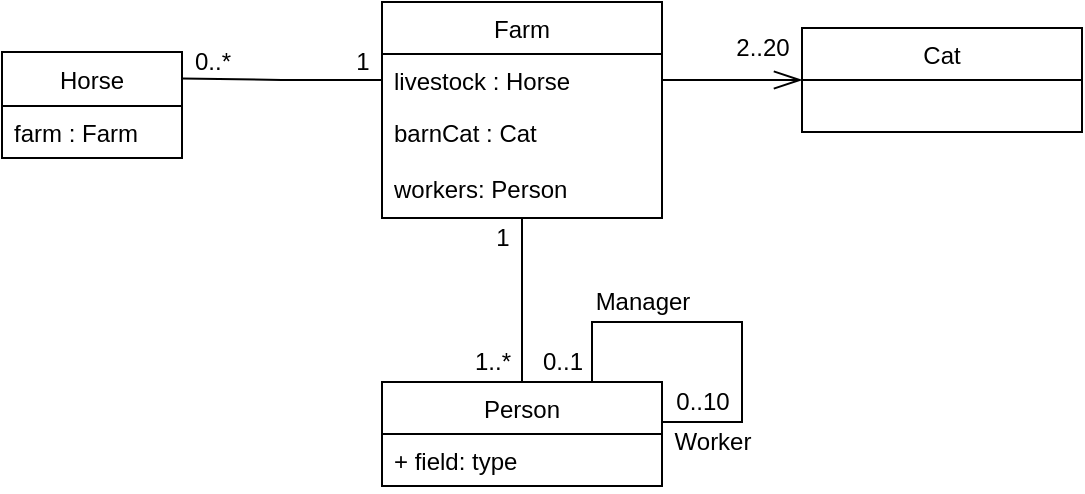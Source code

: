 <mxfile version="14.2.9" type="device"><diagram id="NsR7MPGY-A-VICxAC-vH" name="Page-1"><mxGraphModel dx="1422" dy="762" grid="1" gridSize="10" guides="1" tooltips="1" connect="1" arrows="1" fold="1" page="1" pageScale="1" pageWidth="850" pageHeight="1100" math="0" shadow="0"><root><mxCell id="0"/><mxCell id="1" parent="0"/><mxCell id="SbZIEmpBPGAKuF26mKRH-1" value="Horse" style="swimlane;fontStyle=0;childLayout=stackLayout;horizontal=1;startSize=27;fillColor=none;horizontalStack=0;resizeParent=1;resizeParentMax=0;resizeLast=0;collapsible=1;marginBottom=0;" vertex="1" parent="1"><mxGeometry x="40" y="65" width="90" height="53" as="geometry"/></mxCell><mxCell id="SbZIEmpBPGAKuF26mKRH-2" value="farm : Farm" style="text;strokeColor=none;fillColor=none;align=left;verticalAlign=top;spacingLeft=4;spacingRight=4;overflow=hidden;rotatable=0;points=[[0,0.5],[1,0.5]];portConstraint=eastwest;" vertex="1" parent="SbZIEmpBPGAKuF26mKRH-1"><mxGeometry y="27" width="90" height="26" as="geometry"/></mxCell><mxCell id="SbZIEmpBPGAKuF26mKRH-8" value="Farm" style="swimlane;fontStyle=0;childLayout=stackLayout;horizontal=1;startSize=26;fillColor=none;horizontalStack=0;resizeParent=1;resizeParentMax=0;resizeLast=0;collapsible=1;marginBottom=0;" vertex="1" parent="1"><mxGeometry x="230" y="40" width="140" height="108" as="geometry"/></mxCell><mxCell id="SbZIEmpBPGAKuF26mKRH-9" value="livestock : Horse" style="text;strokeColor=none;fillColor=none;align=left;verticalAlign=top;spacingLeft=4;spacingRight=4;overflow=hidden;rotatable=0;points=[[0,0.5],[1,0.5]];portConstraint=eastwest;" vertex="1" parent="SbZIEmpBPGAKuF26mKRH-8"><mxGeometry y="26" width="140" height="26" as="geometry"/></mxCell><mxCell id="SbZIEmpBPGAKuF26mKRH-10" value="barnCat : Cat" style="text;strokeColor=none;fillColor=none;align=left;verticalAlign=top;spacingLeft=4;spacingRight=4;overflow=hidden;rotatable=0;points=[[0,0.5],[1,0.5]];portConstraint=eastwest;" vertex="1" parent="SbZIEmpBPGAKuF26mKRH-8"><mxGeometry y="52" width="140" height="28" as="geometry"/></mxCell><mxCell id="SbZIEmpBPGAKuF26mKRH-37" value="workers: Person" style="text;strokeColor=none;fillColor=none;align=left;verticalAlign=top;spacingLeft=4;spacingRight=4;overflow=hidden;rotatable=0;points=[[0,0.5],[1,0.5]];portConstraint=eastwest;" vertex="1" parent="SbZIEmpBPGAKuF26mKRH-8"><mxGeometry y="80" width="140" height="28" as="geometry"/></mxCell><mxCell id="SbZIEmpBPGAKuF26mKRH-13" value="Cat" style="swimlane;fontStyle=0;childLayout=stackLayout;horizontal=1;startSize=26;fillColor=none;horizontalStack=0;resizeParent=1;resizeParentMax=0;resizeLast=0;collapsible=1;marginBottom=0;" vertex="1" parent="1"><mxGeometry x="440" y="53" width="140" height="52" as="geometry"/></mxCell><mxCell id="SbZIEmpBPGAKuF26mKRH-18" value="2..20" style="text;html=1;align=center;verticalAlign=middle;resizable=0;points=[];autosize=1;" vertex="1" parent="1"><mxGeometry x="400" y="53" width="40" height="20" as="geometry"/></mxCell><mxCell id="SbZIEmpBPGAKuF26mKRH-31" style="edgeStyle=orthogonalEdgeStyle;rounded=0;orthogonalLoop=1;jettySize=auto;html=1;endArrow=none;endFill=0;entryX=1;entryY=0.25;entryDx=0;entryDy=0;" edge="1" parent="1" source="SbZIEmpBPGAKuF26mKRH-9" target="SbZIEmpBPGAKuF26mKRH-1"><mxGeometry relative="1" as="geometry"><mxPoint x="150" y="80" as="targetPoint"/></mxGeometry></mxCell><mxCell id="SbZIEmpBPGAKuF26mKRH-17" value="" style="endArrow=openThin;endFill=0;endSize=12;html=1;exitX=1;exitY=0.5;exitDx=0;exitDy=0;entryX=0;entryY=0.5;entryDx=0;entryDy=0;" edge="1" parent="1" source="SbZIEmpBPGAKuF26mKRH-9" target="SbZIEmpBPGAKuF26mKRH-13"><mxGeometry width="160" relative="1" as="geometry"><mxPoint x="378" y="69" as="sourcePoint"/><mxPoint x="440" y="78" as="targetPoint"/></mxGeometry></mxCell><mxCell id="SbZIEmpBPGAKuF26mKRH-34" value="1" style="text;html=1;align=center;verticalAlign=middle;resizable=0;points=[];autosize=1;" vertex="1" parent="1"><mxGeometry x="210" y="60" width="20" height="20" as="geometry"/></mxCell><mxCell id="SbZIEmpBPGAKuF26mKRH-35" value="0..*" style="text;html=1;align=center;verticalAlign=middle;resizable=0;points=[];autosize=1;" vertex="1" parent="1"><mxGeometry x="130" y="60" width="30" height="20" as="geometry"/></mxCell><mxCell id="SbZIEmpBPGAKuF26mKRH-45" style="edgeStyle=orthogonalEdgeStyle;rounded=0;orthogonalLoop=1;jettySize=auto;html=1;entryX=0.5;entryY=1;entryDx=0;entryDy=0;endArrow=none;endFill=0;" edge="1" parent="1" source="SbZIEmpBPGAKuF26mKRH-38" target="SbZIEmpBPGAKuF26mKRH-8"><mxGeometry relative="1" as="geometry"/></mxCell><mxCell id="SbZIEmpBPGAKuF26mKRH-48" style="edgeStyle=orthogonalEdgeStyle;rounded=0;orthogonalLoop=1;jettySize=auto;html=1;exitX=0.75;exitY=0;exitDx=0;exitDy=0;endArrow=none;endFill=0;entryX=1;entryY=0.192;entryDx=0;entryDy=0;entryPerimeter=0;" edge="1" parent="1" source="SbZIEmpBPGAKuF26mKRH-38" target="SbZIEmpBPGAKuF26mKRH-38"><mxGeometry relative="1" as="geometry"><mxPoint x="380" y="240" as="targetPoint"/><Array as="points"><mxPoint x="335" y="200"/><mxPoint x="410" y="200"/><mxPoint x="410" y="250"/><mxPoint x="370" y="250"/></Array></mxGeometry></mxCell><mxCell id="SbZIEmpBPGAKuF26mKRH-38" value="Person" style="swimlane;fontStyle=0;childLayout=stackLayout;horizontal=1;startSize=26;fillColor=none;horizontalStack=0;resizeParent=1;resizeParentMax=0;resizeLast=0;collapsible=1;marginBottom=0;" vertex="1" parent="1"><mxGeometry x="230" y="230" width="140" height="52" as="geometry"/></mxCell><mxCell id="SbZIEmpBPGAKuF26mKRH-39" value="+ field: type" style="text;strokeColor=none;fillColor=none;align=left;verticalAlign=top;spacingLeft=4;spacingRight=4;overflow=hidden;rotatable=0;points=[[0,0.5],[1,0.5]];portConstraint=eastwest;" vertex="1" parent="SbZIEmpBPGAKuF26mKRH-38"><mxGeometry y="26" width="140" height="26" as="geometry"/></mxCell><mxCell id="SbZIEmpBPGAKuF26mKRH-46" value="1" style="text;html=1;align=center;verticalAlign=middle;resizable=0;points=[];autosize=1;" vertex="1" parent="1"><mxGeometry x="280" y="148" width="20" height="20" as="geometry"/></mxCell><mxCell id="SbZIEmpBPGAKuF26mKRH-47" value="1..*" style="text;html=1;align=center;verticalAlign=middle;resizable=0;points=[];autosize=1;" vertex="1" parent="1"><mxGeometry x="270" y="210" width="30" height="20" as="geometry"/></mxCell><mxCell id="SbZIEmpBPGAKuF26mKRH-49" value="Manager" style="text;html=1;align=center;verticalAlign=middle;resizable=0;points=[];autosize=1;" vertex="1" parent="1"><mxGeometry x="330" y="180" width="60" height="20" as="geometry"/></mxCell><mxCell id="SbZIEmpBPGAKuF26mKRH-50" value="0..1" style="text;html=1;align=center;verticalAlign=middle;resizable=0;points=[];autosize=1;" vertex="1" parent="1"><mxGeometry x="300" y="210" width="40" height="20" as="geometry"/></mxCell><mxCell id="SbZIEmpBPGAKuF26mKRH-51" value="Worker" style="text;html=1;align=center;verticalAlign=middle;resizable=0;points=[];autosize=1;" vertex="1" parent="1"><mxGeometry x="370" y="250" width="50" height="20" as="geometry"/></mxCell><mxCell id="SbZIEmpBPGAKuF26mKRH-52" value="0..10" style="text;html=1;align=center;verticalAlign=middle;resizable=0;points=[];autosize=1;" vertex="1" parent="1"><mxGeometry x="370" y="230" width="40" height="20" as="geometry"/></mxCell></root></mxGraphModel></diagram></mxfile>